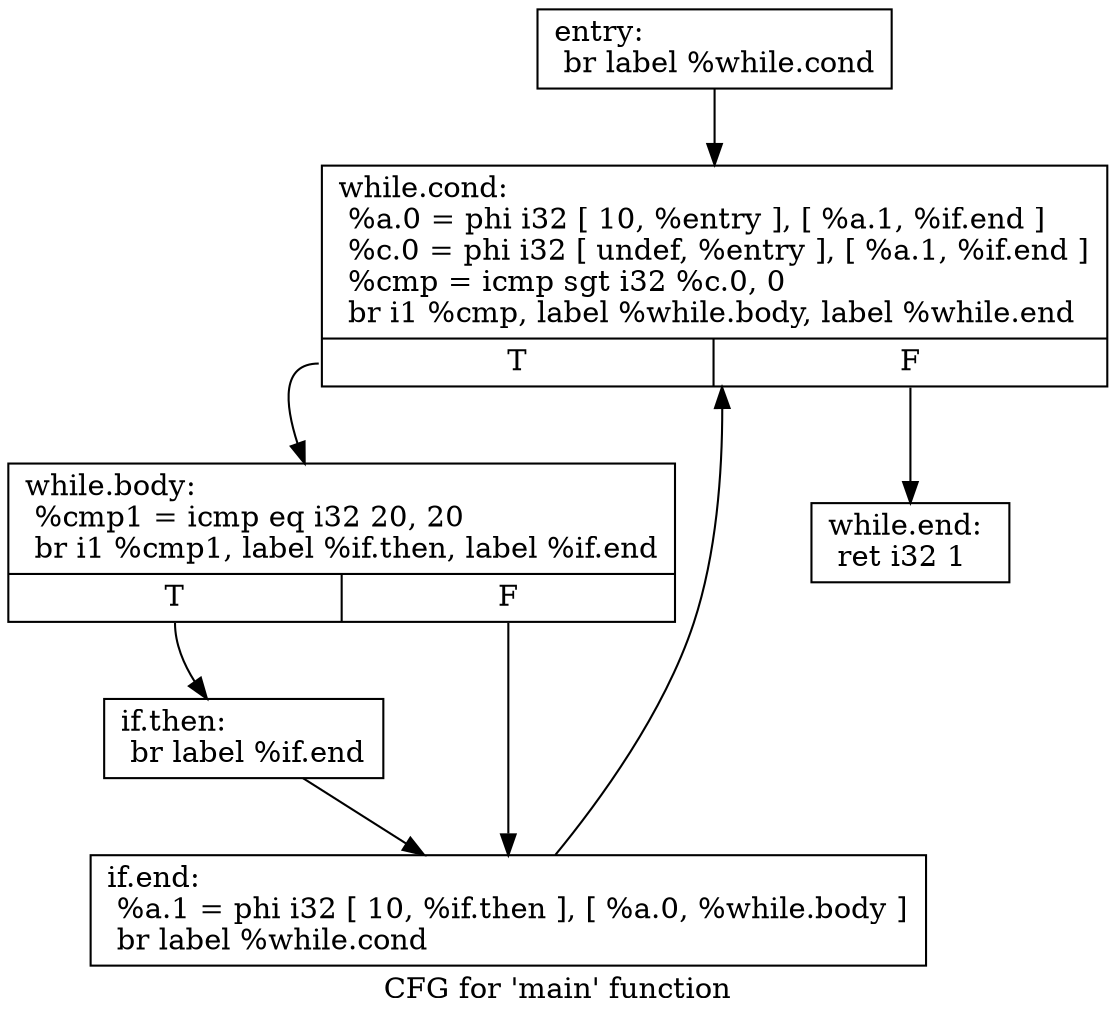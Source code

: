 digraph "CFG for 'main' function" {
	label="CFG for 'main' function";

	Node0xba20858 [shape=record,label="{entry:\l  br label %while.cond\l}"];
	Node0xba20858 -> Node0xba20958;
	Node0xba20958 [shape=record,label="{while.cond:                                       \l  %a.0 = phi i32 [ 10, %entry ], [ %a.1, %if.end ]\l  %c.0 = phi i32 [ undef, %entry ], [ %a.1, %if.end ]\l  %cmp = icmp sgt i32 %c.0, 0\l  br i1 %cmp, label %while.body, label %while.end\l|{<s0>T|<s1>F}}"];
	Node0xba20958:s0 -> Node0xba2a8f0;
	Node0xba20958:s1 -> Node0xba2a988;
	Node0xba2a8f0 [shape=record,label="{while.body:                                       \l  %cmp1 = icmp eq i32 20, 20\l  br i1 %cmp1, label %if.then, label %if.end\l|{<s0>T|<s1>F}}"];
	Node0xba2a8f0:s0 -> Node0xba2aaf8;
	Node0xba2a8f0:s1 -> Node0xba2a120;
	Node0xba2aaf8 [shape=record,label="{if.then:                                          \l  br label %if.end\l}"];
	Node0xba2aaf8 -> Node0xba2a120;
	Node0xba2a120 [shape=record,label="{if.end:                                           \l  %a.1 = phi i32 [ 10, %if.then ], [ %a.0, %while.body ]\l  br label %while.cond\l}"];
	Node0xba2a120 -> Node0xba20958;
	Node0xba2a988 [shape=record,label="{while.end:                                        \l  ret i32 1\l}"];
}
